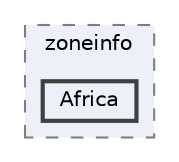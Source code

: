 digraph "C:/Users/LukeMabie/documents/Development/Password_Saver_Using_Django-master/venv/Lib/site-packages/tzdata/zoneinfo/Africa"
{
 // LATEX_PDF_SIZE
  bgcolor="transparent";
  edge [fontname=Helvetica,fontsize=10,labelfontname=Helvetica,labelfontsize=10];
  node [fontname=Helvetica,fontsize=10,shape=box,height=0.2,width=0.4];
  compound=true
  subgraph clusterdir_69b43db2d9c4aece86ab9c1028355e0c {
    graph [ bgcolor="#edf0f7", pencolor="grey50", label="zoneinfo", fontname=Helvetica,fontsize=10 style="filled,dashed", URL="dir_69b43db2d9c4aece86ab9c1028355e0c.html",tooltip=""]
  dir_bf498e1393375328a2aa5b98a6f4a43b [label="Africa", fillcolor="#edf0f7", color="grey25", style="filled,bold", URL="dir_bf498e1393375328a2aa5b98a6f4a43b.html",tooltip=""];
  }
}
